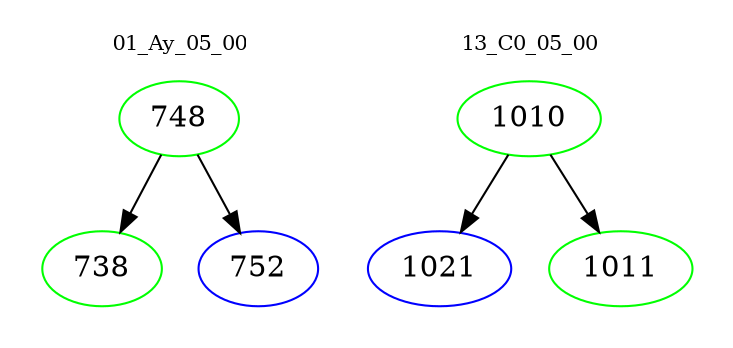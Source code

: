 digraph{
subgraph cluster_0 {
color = white
label = "01_Ay_05_00";
fontsize=10;
T0_748 [label="748", color="green"]
T0_748 -> T0_738 [color="black"]
T0_738 [label="738", color="green"]
T0_748 -> T0_752 [color="black"]
T0_752 [label="752", color="blue"]
}
subgraph cluster_1 {
color = white
label = "13_C0_05_00";
fontsize=10;
T1_1010 [label="1010", color="green"]
T1_1010 -> T1_1021 [color="black"]
T1_1021 [label="1021", color="blue"]
T1_1010 -> T1_1011 [color="black"]
T1_1011 [label="1011", color="green"]
}
}
